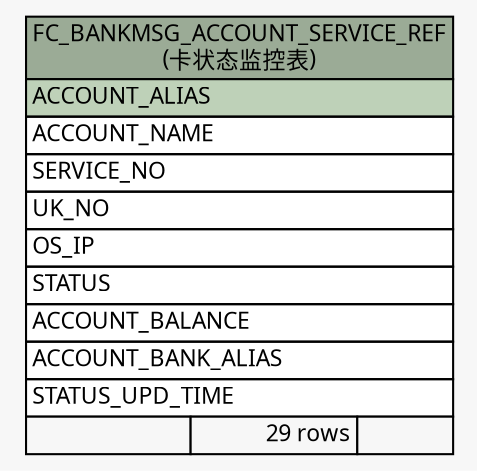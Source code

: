 // dot 2.26.0 on Linux 2.6.32-504.8.1.el6.x86_64
// SchemaSpy rev Unknown
digraph "FC_BANKMSG_ACCOUNT_SERVICE_REF" {
  graph [
    rankdir="RL"
    bgcolor="#f7f7f7"
    nodesep="0.18"
    ranksep="0.46"
    fontname="Microsoft YaHei"
    fontsize="11"
  ];
  node [
    fontname="Microsoft YaHei"
    fontsize="11"
    shape="plaintext"
  ];
  edge [
    arrowsize="0.8"
  ];
  "FC_BANKMSG_ACCOUNT_SERVICE_REF" [
    label=<
    <TABLE BORDER="0" CELLBORDER="1" CELLSPACING="0" BGCOLOR="#ffffff">
      <TR><TD COLSPAN="3" BGCOLOR="#9bab96" ALIGN="CENTER">FC_BANKMSG_ACCOUNT_SERVICE_REF<br/>(卡状态监控表)</TD></TR>
      <TR><TD PORT="ACCOUNT_ALIAS" COLSPAN="3" BGCOLOR="#bed1b8" ALIGN="LEFT">ACCOUNT_ALIAS</TD></TR>
      <TR><TD PORT="ACCOUNT_NAME" COLSPAN="3" ALIGN="LEFT">ACCOUNT_NAME</TD></TR>
      <TR><TD PORT="SERVICE_NO" COLSPAN="3" ALIGN="LEFT">SERVICE_NO</TD></TR>
      <TR><TD PORT="UK_NO" COLSPAN="3" ALIGN="LEFT">UK_NO</TD></TR>
      <TR><TD PORT="OS_IP" COLSPAN="3" ALIGN="LEFT">OS_IP</TD></TR>
      <TR><TD PORT="STATUS" COLSPAN="3" ALIGN="LEFT">STATUS</TD></TR>
      <TR><TD PORT="ACCOUNT_BALANCE" COLSPAN="3" ALIGN="LEFT">ACCOUNT_BALANCE</TD></TR>
      <TR><TD PORT="ACCOUNT_BANK_ALIAS" COLSPAN="3" ALIGN="LEFT">ACCOUNT_BANK_ALIAS</TD></TR>
      <TR><TD PORT="STATUS_UPD_TIME" COLSPAN="3" ALIGN="LEFT">STATUS_UPD_TIME</TD></TR>
      <TR><TD ALIGN="LEFT" BGCOLOR="#f7f7f7">  </TD><TD ALIGN="RIGHT" BGCOLOR="#f7f7f7">29 rows</TD><TD ALIGN="RIGHT" BGCOLOR="#f7f7f7">  </TD></TR>
    </TABLE>>
    URL="tables/FC_BANKMSG_ACCOUNT_SERVICE_REF.html"
    tooltip="FC_BANKMSG_ACCOUNT_SERVICE_REF"
  ];
}
